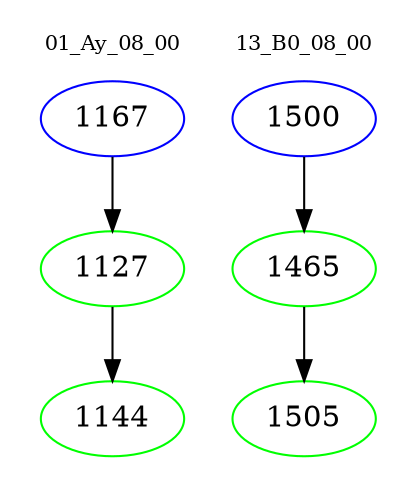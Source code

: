 digraph{
subgraph cluster_0 {
color = white
label = "01_Ay_08_00";
fontsize=10;
T0_1167 [label="1167", color="blue"]
T0_1167 -> T0_1127 [color="black"]
T0_1127 [label="1127", color="green"]
T0_1127 -> T0_1144 [color="black"]
T0_1144 [label="1144", color="green"]
}
subgraph cluster_1 {
color = white
label = "13_B0_08_00";
fontsize=10;
T1_1500 [label="1500", color="blue"]
T1_1500 -> T1_1465 [color="black"]
T1_1465 [label="1465", color="green"]
T1_1465 -> T1_1505 [color="black"]
T1_1505 [label="1505", color="green"]
}
}
